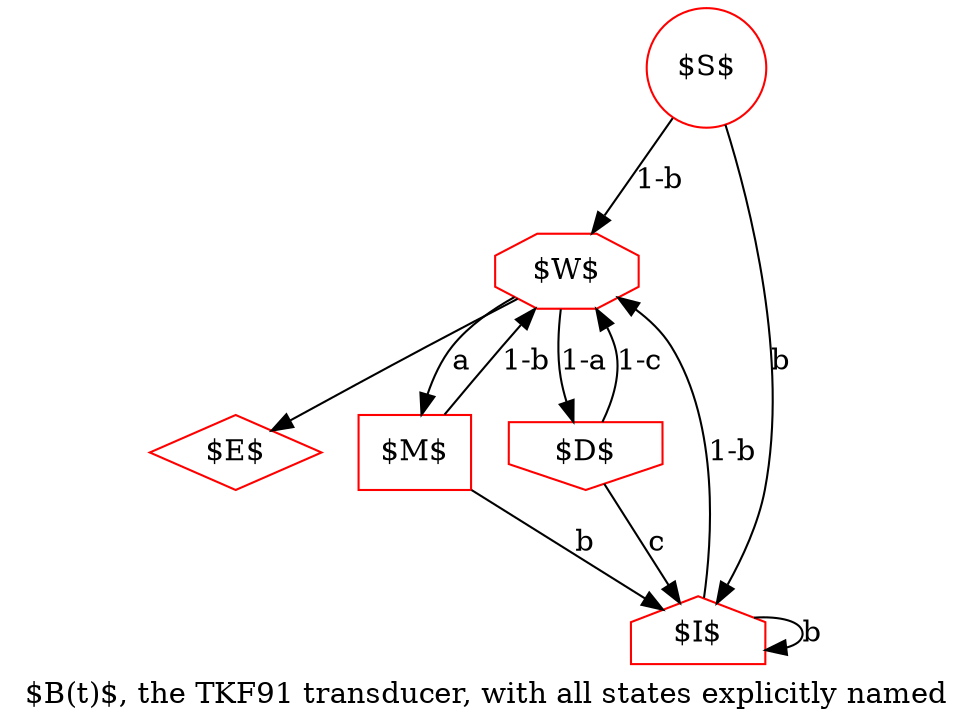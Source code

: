 digraph G {

    S [label="$S$", shape=circle, color=red];
    E [label="$E$", shape=diamond, color=red];

    W [label="$W$", shape=octagon, color=red];

    I [label="$I$", shape=house, color=red];
    M [label="$M$", shape=rect, color=red];
    D [label="$D$", shape=invhouse, color=red];

S->I [label=b];
S->W [label="1-b"];

M->I [label=b];
M->W [label="1-b"];

D->I [label=c];
D->W [label="1-c"];

I->I [label=b];
I->W [label="1-b"];

W->E;
W->M [label=a];
W->D [label="1-a"];

    label="$B(t)$, the TKF91 transducer, with all states explicitly named";
}

